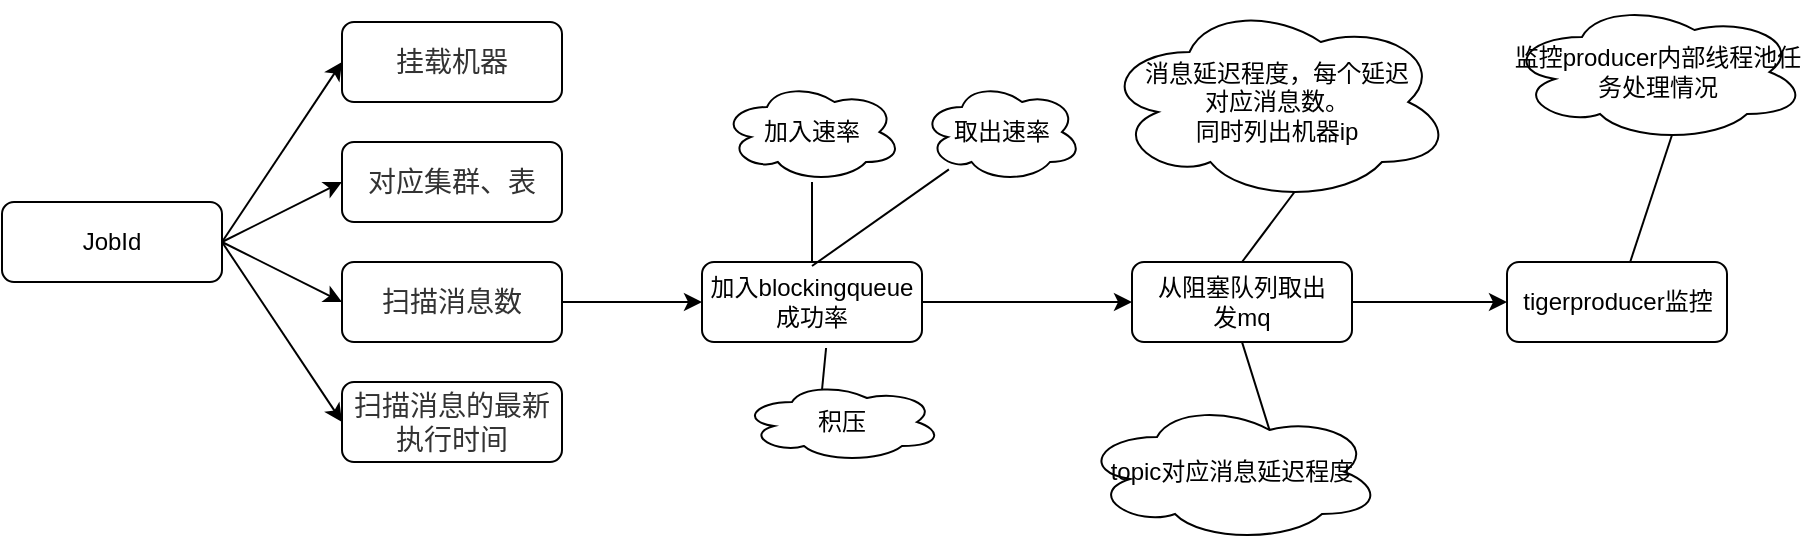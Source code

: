 <mxfile version="11.1.4" type="github"><diagram id="sJnriFDVrltUTPbj7Zml" name="Page-1"><mxGraphModel dx="1422" dy="884" grid="1" gridSize="10" guides="1" tooltips="1" connect="1" arrows="1" fold="1" page="1" pageScale="1" pageWidth="827" pageHeight="1169" math="0" shadow="0"><root><mxCell id="0"/><mxCell id="1" parent="0"/><mxCell id="I_BO1HMKZeCgq5T_enmK-1" value="JobId" style="rounded=1;whiteSpace=wrap;html=1;" vertex="1" parent="1"><mxGeometry x="60" y="260" width="110" height="40" as="geometry"/></mxCell><mxCell id="I_BO1HMKZeCgq5T_enmK-2" value="&lt;span style=&quot;color: rgb(51 , 51 , 51) ; font-family: , &amp;#34;stheiti&amp;#34; , &amp;#34;hei&amp;#34; , &amp;#34;heiti sc&amp;#34; , &amp;#34;microsoft yahei&amp;#34; , &amp;#34;arial&amp;#34; , sans-serif ; font-size: 14px ; background-color: rgb(255 , 255 , 255)&quot;&gt;挂载机器&lt;/span&gt;" style="rounded=1;whiteSpace=wrap;html=1;" vertex="1" parent="1"><mxGeometry x="230" y="170" width="110" height="40" as="geometry"/></mxCell><mxCell id="I_BO1HMKZeCgq5T_enmK-3" value="&lt;span style=&quot;color: rgb(51 , 51 , 51) ; font-family: , &amp;#34;stheiti&amp;#34; , &amp;#34;hei&amp;#34; , &amp;#34;heiti sc&amp;#34; , &amp;#34;microsoft yahei&amp;#34; , &amp;#34;arial&amp;#34; , sans-serif ; font-size: 14px ; background-color: rgb(255 , 255 , 255)&quot;&gt;对应集群、表&lt;/span&gt;" style="rounded=1;whiteSpace=wrap;html=1;" vertex="1" parent="1"><mxGeometry x="230" y="230" width="110" height="40" as="geometry"/></mxCell><mxCell id="I_BO1HMKZeCgq5T_enmK-4" value="&lt;span style=&quot;color: rgb(51 , 51 , 51) ; font-family: , &amp;#34;stheiti&amp;#34; , &amp;#34;hei&amp;#34; , &amp;#34;heiti sc&amp;#34; , &amp;#34;microsoft yahei&amp;#34; , &amp;#34;arial&amp;#34; , sans-serif ; font-size: 14px ; background-color: rgb(255 , 255 , 255)&quot;&gt;扫描消息数&lt;/span&gt;" style="rounded=1;whiteSpace=wrap;html=1;" vertex="1" parent="1"><mxGeometry x="230" y="290" width="110" height="40" as="geometry"/></mxCell><mxCell id="I_BO1HMKZeCgq5T_enmK-5" value="&lt;span style=&quot;color: rgb(51 , 51 , 51) ; font-family: , &amp;#34;stheiti&amp;#34; , &amp;#34;hei&amp;#34; , &amp;#34;heiti sc&amp;#34; , &amp;#34;microsoft yahei&amp;#34; , &amp;#34;arial&amp;#34; , sans-serif ; font-size: 14px ; background-color: rgb(255 , 255 , 255)&quot;&gt;扫描消息的最新执行时间&lt;/span&gt;" style="rounded=1;whiteSpace=wrap;html=1;" vertex="1" parent="1"><mxGeometry x="230" y="350" width="110" height="40" as="geometry"/></mxCell><mxCell id="I_BO1HMKZeCgq5T_enmK-7" value="加入blockingqueue成功率" style="rounded=1;whiteSpace=wrap;html=1;" vertex="1" parent="1"><mxGeometry x="410" y="290" width="110" height="40" as="geometry"/></mxCell><mxCell id="I_BO1HMKZeCgq5T_enmK-8" value="加入速率" style="ellipse;shape=cloud;whiteSpace=wrap;html=1;" vertex="1" parent="1"><mxGeometry x="420" y="200" width="90" height="50" as="geometry"/></mxCell><mxCell id="I_BO1HMKZeCgq5T_enmK-9" value="取出速率" style="ellipse;shape=cloud;whiteSpace=wrap;html=1;" vertex="1" parent="1"><mxGeometry x="520" y="200" width="80" height="50" as="geometry"/></mxCell><mxCell id="I_BO1HMKZeCgq5T_enmK-10" value="积压" style="ellipse;shape=cloud;whiteSpace=wrap;html=1;" vertex="1" parent="1"><mxGeometry x="430" y="350" width="100" height="40" as="geometry"/></mxCell><mxCell id="I_BO1HMKZeCgq5T_enmK-11" value="从阻塞队列取出&lt;br&gt;发mq" style="rounded=1;whiteSpace=wrap;html=1;" vertex="1" parent="1"><mxGeometry x="625" y="290" width="110" height="40" as="geometry"/></mxCell><mxCell id="I_BO1HMKZeCgq5T_enmK-14" value="" style="endArrow=none;html=1;exitX=0.5;exitY=0;exitDx=0;exitDy=0;" edge="1" parent="1" source="I_BO1HMKZeCgq5T_enmK-7" target="I_BO1HMKZeCgq5T_enmK-8"><mxGeometry width="50" height="50" relative="1" as="geometry"><mxPoint x="450" y="490" as="sourcePoint"/><mxPoint x="500" y="440" as="targetPoint"/></mxGeometry></mxCell><mxCell id="I_BO1HMKZeCgq5T_enmK-15" value="" style="endArrow=none;html=1;" edge="1" parent="1" target="I_BO1HMKZeCgq5T_enmK-9"><mxGeometry width="50" height="50" relative="1" as="geometry"><mxPoint x="465" y="292" as="sourcePoint"/><mxPoint x="467.442" y="259.691" as="targetPoint"/></mxGeometry></mxCell><mxCell id="I_BO1HMKZeCgq5T_enmK-16" value="" style="endArrow=none;html=1;exitX=0.4;exitY=0.1;exitDx=0;exitDy=0;exitPerimeter=0;entryX=0.564;entryY=1.075;entryDx=0;entryDy=0;entryPerimeter=0;" edge="1" parent="1" source="I_BO1HMKZeCgq5T_enmK-10" target="I_BO1HMKZeCgq5T_enmK-7"><mxGeometry width="50" height="50" relative="1" as="geometry"><mxPoint x="485" y="310" as="sourcePoint"/><mxPoint x="477.442" y="269.691" as="targetPoint"/></mxGeometry></mxCell><mxCell id="I_BO1HMKZeCgq5T_enmK-17" value="消息延迟程度，每个延迟&lt;br&gt;对应消息数。&lt;br&gt;同时列出机器ip" style="ellipse;shape=cloud;whiteSpace=wrap;html=1;" vertex="1" parent="1"><mxGeometry x="610" y="160" width="175" height="100" as="geometry"/></mxCell><mxCell id="I_BO1HMKZeCgq5T_enmK-19" value="topic对应消息延迟程度" style="ellipse;shape=cloud;whiteSpace=wrap;html=1;" vertex="1" parent="1"><mxGeometry x="600" y="360" width="150" height="70" as="geometry"/></mxCell><mxCell id="I_BO1HMKZeCgq5T_enmK-20" value="" style="endArrow=none;html=1;entryX=0.55;entryY=0.95;entryDx=0;entryDy=0;entryPerimeter=0;exitX=0.5;exitY=0;exitDx=0;exitDy=0;" edge="1" parent="1" source="I_BO1HMKZeCgq5T_enmK-11" target="I_BO1HMKZeCgq5T_enmK-17"><mxGeometry width="50" height="50" relative="1" as="geometry"><mxPoint x="455" y="292" as="sourcePoint"/><mxPoint x="523.471" y="243.71" as="targetPoint"/></mxGeometry></mxCell><mxCell id="I_BO1HMKZeCgq5T_enmK-21" value="" style="endArrow=none;html=1;entryX=0.5;entryY=1;entryDx=0;entryDy=0;exitX=0.625;exitY=0.2;exitDx=0;exitDy=0;exitPerimeter=0;" edge="1" parent="1" source="I_BO1HMKZeCgq5T_enmK-19" target="I_BO1HMKZeCgq5T_enmK-11"><mxGeometry width="50" height="50" relative="1" as="geometry"><mxPoint x="690" y="300" as="sourcePoint"/><mxPoint x="716.25" y="265" as="targetPoint"/></mxGeometry></mxCell><mxCell id="I_BO1HMKZeCgq5T_enmK-22" value="tigerproducer监控" style="rounded=1;whiteSpace=wrap;html=1;" vertex="1" parent="1"><mxGeometry x="812.5" y="290" width="110" height="40" as="geometry"/></mxCell><mxCell id="I_BO1HMKZeCgq5T_enmK-23" value="监控producer内部线程池任务处理情况" style="ellipse;shape=cloud;whiteSpace=wrap;html=1;" vertex="1" parent="1"><mxGeometry x="812.5" y="160" width="150" height="70" as="geometry"/></mxCell><mxCell id="I_BO1HMKZeCgq5T_enmK-24" value="" style="endArrow=classic;html=1;exitX=1;exitY=0.5;exitDx=0;exitDy=0;entryX=0;entryY=0.5;entryDx=0;entryDy=0;" edge="1" parent="1" source="I_BO1HMKZeCgq5T_enmK-1" target="I_BO1HMKZeCgq5T_enmK-2"><mxGeometry width="50" height="50" relative="1" as="geometry"><mxPoint x="160" y="380" as="sourcePoint"/><mxPoint x="210" y="330" as="targetPoint"/></mxGeometry></mxCell><mxCell id="I_BO1HMKZeCgq5T_enmK-25" value="" style="endArrow=classic;html=1;entryX=0;entryY=0.5;entryDx=0;entryDy=0;" edge="1" parent="1" target="I_BO1HMKZeCgq5T_enmK-3"><mxGeometry width="50" height="50" relative="1" as="geometry"><mxPoint x="170" y="280" as="sourcePoint"/><mxPoint x="240" y="200" as="targetPoint"/></mxGeometry></mxCell><mxCell id="I_BO1HMKZeCgq5T_enmK-26" value="" style="endArrow=classic;html=1;entryX=0;entryY=0.5;entryDx=0;entryDy=0;" edge="1" parent="1" target="I_BO1HMKZeCgq5T_enmK-4"><mxGeometry width="50" height="50" relative="1" as="geometry"><mxPoint x="170" y="280" as="sourcePoint"/><mxPoint x="240" y="260" as="targetPoint"/></mxGeometry></mxCell><mxCell id="I_BO1HMKZeCgq5T_enmK-27" value="" style="endArrow=classic;html=1;entryX=0;entryY=0.5;entryDx=0;entryDy=0;" edge="1" parent="1" target="I_BO1HMKZeCgq5T_enmK-5"><mxGeometry width="50" height="50" relative="1" as="geometry"><mxPoint x="170" y="280" as="sourcePoint"/><mxPoint x="240" y="320" as="targetPoint"/></mxGeometry></mxCell><mxCell id="I_BO1HMKZeCgq5T_enmK-28" value="" style="endArrow=none;html=1;entryX=0.55;entryY=0.95;entryDx=0;entryDy=0;entryPerimeter=0;" edge="1" parent="1" source="I_BO1HMKZeCgq5T_enmK-22" target="I_BO1HMKZeCgq5T_enmK-23"><mxGeometry width="50" height="50" relative="1" as="geometry"><mxPoint x="683" y="285" as="sourcePoint"/><mxPoint x="709.25" y="250" as="targetPoint"/></mxGeometry></mxCell><mxCell id="I_BO1HMKZeCgq5T_enmK-29" value="" style="endArrow=classic;html=1;entryX=0;entryY=0.5;entryDx=0;entryDy=0;exitX=1;exitY=0.5;exitDx=0;exitDy=0;" edge="1" parent="1" source="I_BO1HMKZeCgq5T_enmK-4" target="I_BO1HMKZeCgq5T_enmK-7"><mxGeometry width="50" height="50" relative="1" as="geometry"><mxPoint x="180" y="290" as="sourcePoint"/><mxPoint x="240" y="320" as="targetPoint"/></mxGeometry></mxCell><mxCell id="I_BO1HMKZeCgq5T_enmK-30" value="" style="endArrow=classic;html=1;entryX=0;entryY=0.5;entryDx=0;entryDy=0;exitX=1;exitY=0.5;exitDx=0;exitDy=0;" edge="1" parent="1" source="I_BO1HMKZeCgq5T_enmK-7" target="I_BO1HMKZeCgq5T_enmK-11"><mxGeometry width="50" height="50" relative="1" as="geometry"><mxPoint x="350" y="320" as="sourcePoint"/><mxPoint x="420" y="320" as="targetPoint"/></mxGeometry></mxCell><mxCell id="I_BO1HMKZeCgq5T_enmK-31" value="" style="endArrow=classic;html=1;entryX=0;entryY=0.5;entryDx=0;entryDy=0;exitX=1;exitY=0.5;exitDx=0;exitDy=0;" edge="1" parent="1" source="I_BO1HMKZeCgq5T_enmK-11" target="I_BO1HMKZeCgq5T_enmK-22"><mxGeometry width="50" height="50" relative="1" as="geometry"><mxPoint x="522.5" y="325" as="sourcePoint"/><mxPoint x="635" y="320" as="targetPoint"/></mxGeometry></mxCell></root></mxGraphModel></diagram></mxfile>